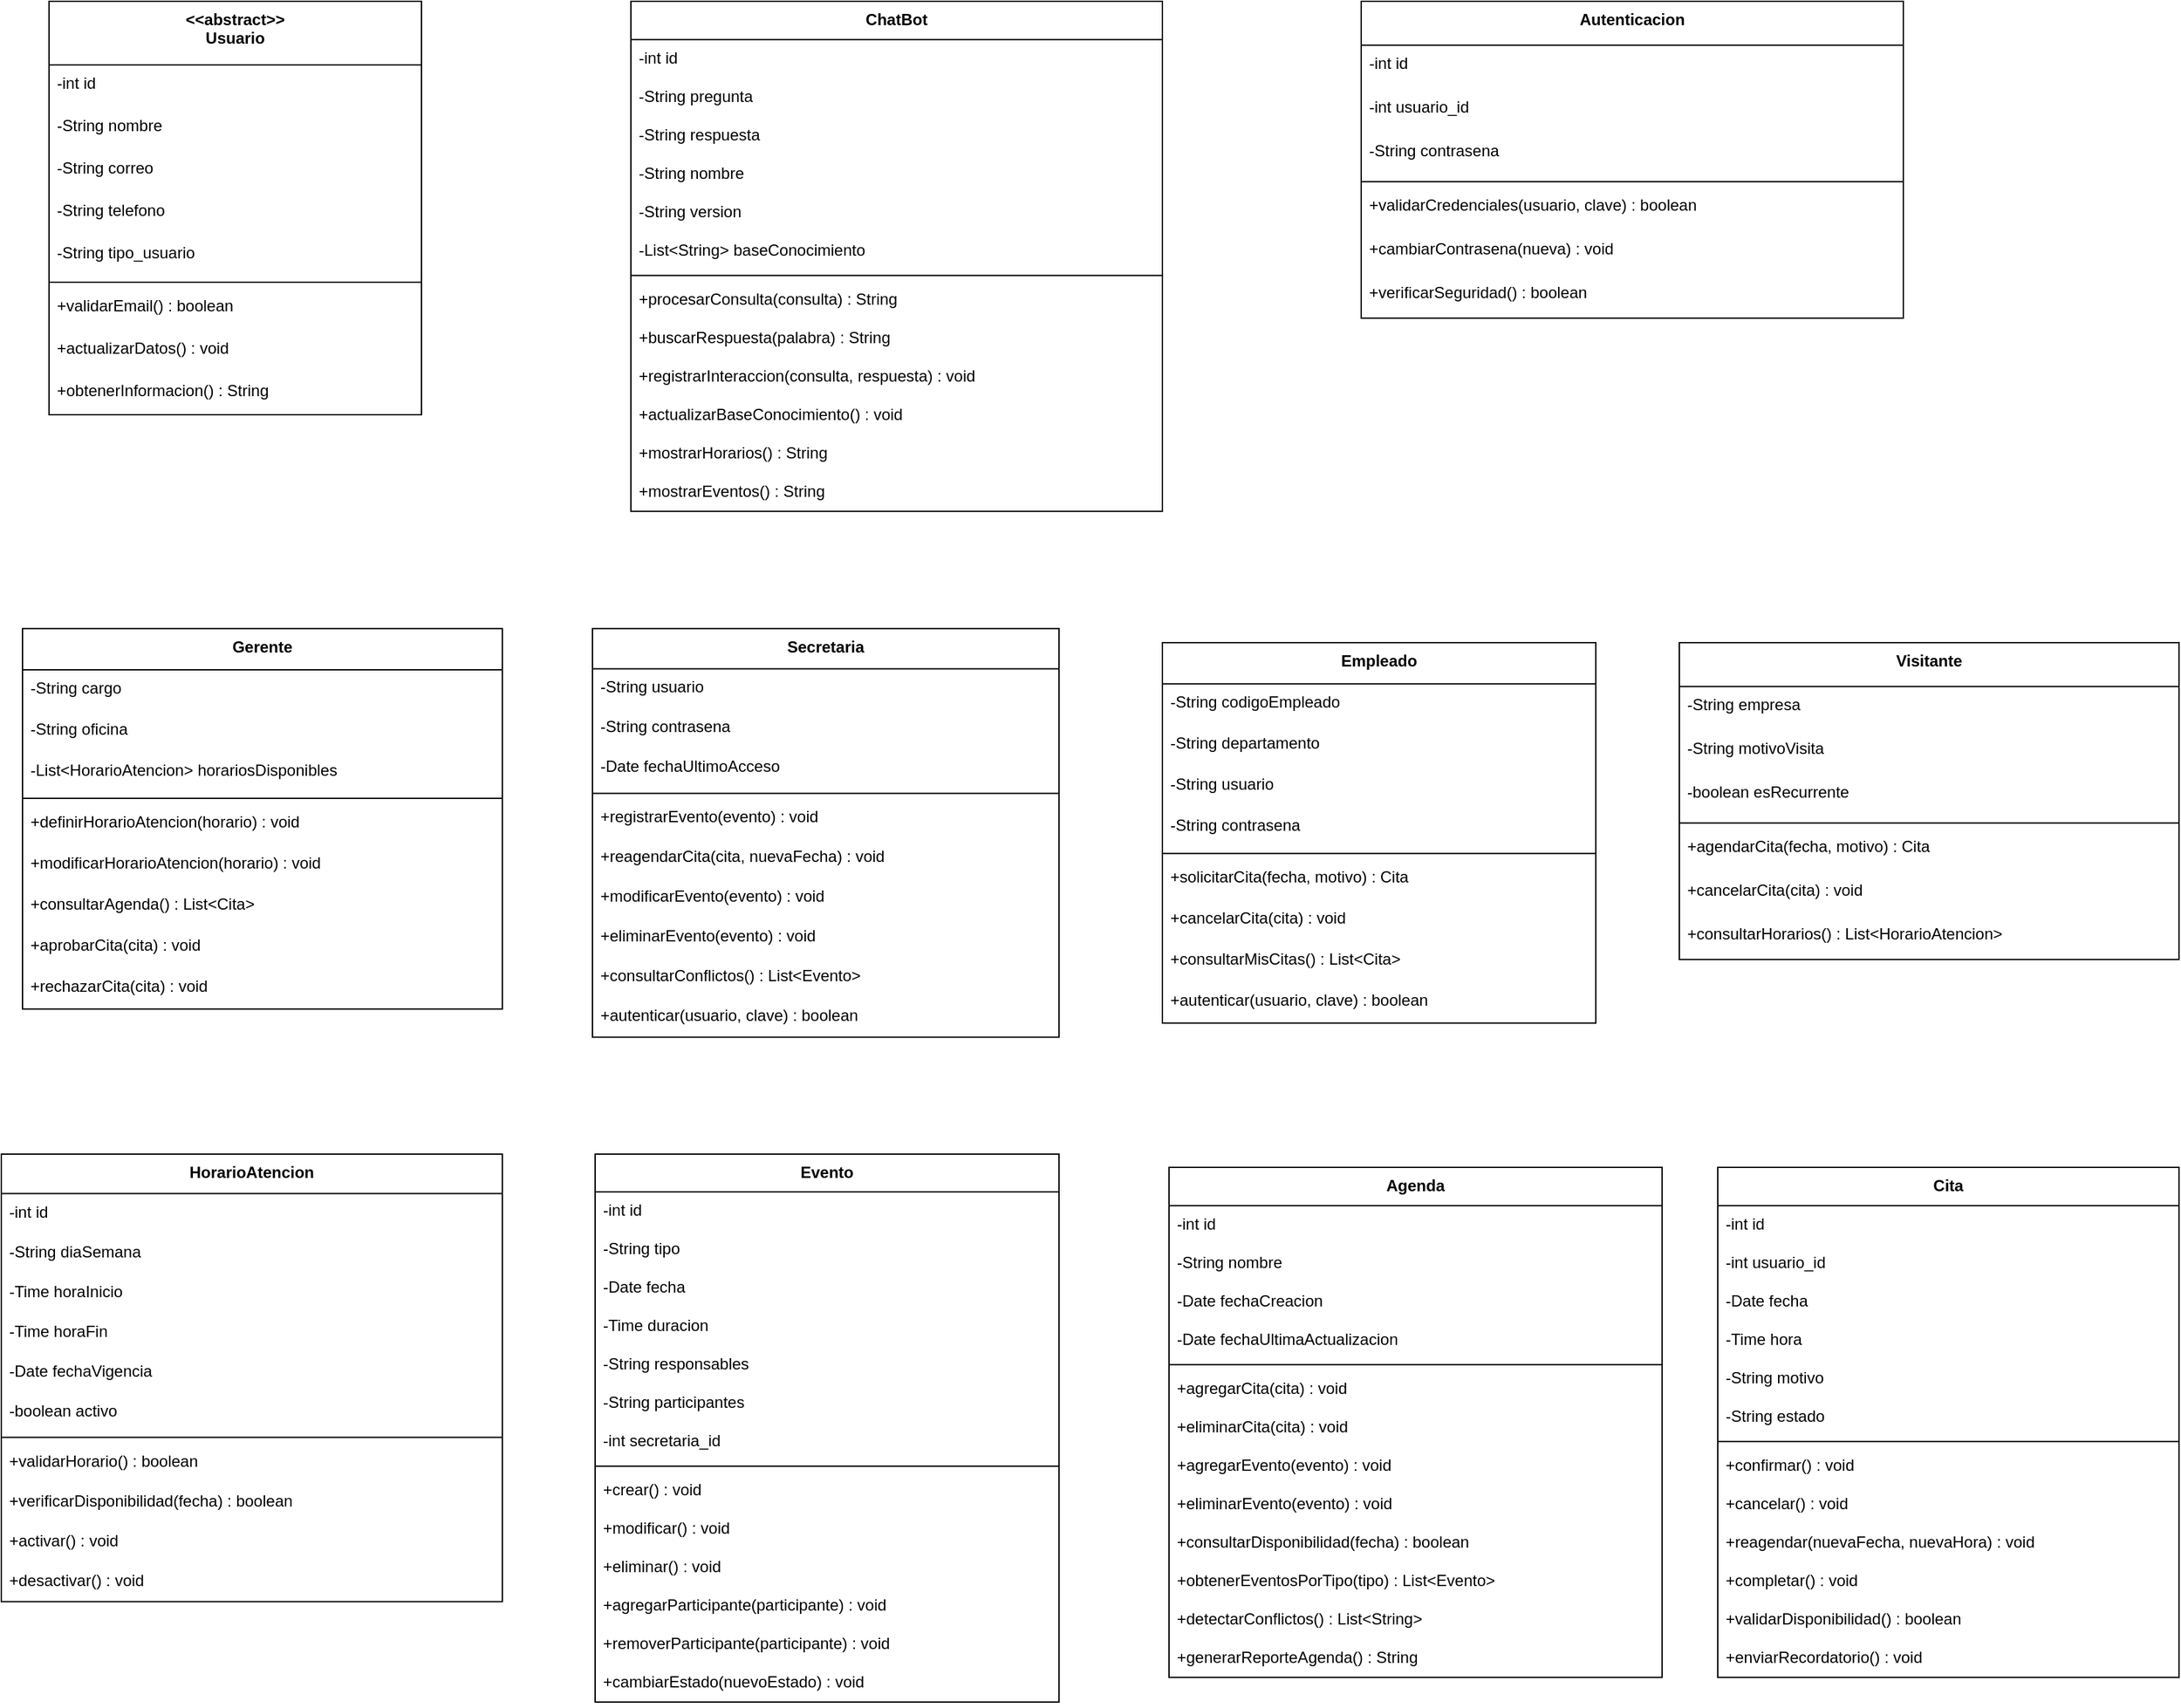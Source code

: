 <mxfile version="27.1.6">
  <diagram name="Page-1" id="Z8x4UNz57Ex34LJDmVKg">
    <mxGraphModel dx="2542" dy="1467" grid="1" gridSize="10" guides="1" tooltips="1" connect="1" arrows="1" fold="1" page="1" pageScale="1" pageWidth="850" pageHeight="1100" math="0" shadow="0">
      <root>
        <mxCell id="0" />
        <mxCell id="1" parent="0" />
        <mxCell id="QbKwpGhtAWg21QJ3tqEk-1" value="&lt;&lt;abstract&gt;&gt;&#xa;Usuario" style="swimlane;fontStyle=1;align=center;verticalAlign=top;childLayout=stackLayout;horizontal=1;startSize=47.977;horizontalStack=0;resizeParent=1;resizeParentMax=0;resizeLast=0;collapsible=0;marginBottom=0;" vertex="1" parent="1">
          <mxGeometry x="430" y="620" width="281" height="311.977" as="geometry" />
        </mxCell>
        <mxCell id="QbKwpGhtAWg21QJ3tqEk-2" value="-int id" style="text;strokeColor=none;fillColor=none;align=left;verticalAlign=top;spacingLeft=4;spacingRight=4;overflow=hidden;rotatable=0;points=[[0,0.5],[1,0.5]];portConstraint=eastwest;" vertex="1" parent="QbKwpGhtAWg21QJ3tqEk-1">
          <mxGeometry y="47.977" width="281" height="32" as="geometry" />
        </mxCell>
        <mxCell id="QbKwpGhtAWg21QJ3tqEk-3" value="-String nombre" style="text;strokeColor=none;fillColor=none;align=left;verticalAlign=top;spacingLeft=4;spacingRight=4;overflow=hidden;rotatable=0;points=[[0,0.5],[1,0.5]];portConstraint=eastwest;" vertex="1" parent="QbKwpGhtAWg21QJ3tqEk-1">
          <mxGeometry y="79.977" width="281" height="32" as="geometry" />
        </mxCell>
        <mxCell id="QbKwpGhtAWg21QJ3tqEk-4" value="-String correo" style="text;strokeColor=none;fillColor=none;align=left;verticalAlign=top;spacingLeft=4;spacingRight=4;overflow=hidden;rotatable=0;points=[[0,0.5],[1,0.5]];portConstraint=eastwest;" vertex="1" parent="QbKwpGhtAWg21QJ3tqEk-1">
          <mxGeometry y="111.977" width="281" height="32" as="geometry" />
        </mxCell>
        <mxCell id="QbKwpGhtAWg21QJ3tqEk-5" value="-String telefono" style="text;strokeColor=none;fillColor=none;align=left;verticalAlign=top;spacingLeft=4;spacingRight=4;overflow=hidden;rotatable=0;points=[[0,0.5],[1,0.5]];portConstraint=eastwest;" vertex="1" parent="QbKwpGhtAWg21QJ3tqEk-1">
          <mxGeometry y="143.977" width="281" height="32" as="geometry" />
        </mxCell>
        <mxCell id="QbKwpGhtAWg21QJ3tqEk-6" value="-String tipo_usuario" style="text;strokeColor=none;fillColor=none;align=left;verticalAlign=top;spacingLeft=4;spacingRight=4;overflow=hidden;rotatable=0;points=[[0,0.5],[1,0.5]];portConstraint=eastwest;" vertex="1" parent="QbKwpGhtAWg21QJ3tqEk-1">
          <mxGeometry y="175.977" width="281" height="32" as="geometry" />
        </mxCell>
        <mxCell id="QbKwpGhtAWg21QJ3tqEk-7" style="line;strokeWidth=1;fillColor=none;align=left;verticalAlign=middle;spacingTop=-1;spacingLeft=3;spacingRight=3;rotatable=0;labelPosition=right;points=[];portConstraint=eastwest;strokeColor=inherit;" vertex="1" parent="QbKwpGhtAWg21QJ3tqEk-1">
          <mxGeometry y="207.977" width="281" height="8" as="geometry" />
        </mxCell>
        <mxCell id="QbKwpGhtAWg21QJ3tqEk-8" value="+validarEmail() : boolean" style="text;strokeColor=none;fillColor=none;align=left;verticalAlign=top;spacingLeft=4;spacingRight=4;overflow=hidden;rotatable=0;points=[[0,0.5],[1,0.5]];portConstraint=eastwest;" vertex="1" parent="QbKwpGhtAWg21QJ3tqEk-1">
          <mxGeometry y="215.977" width="281" height="32" as="geometry" />
        </mxCell>
        <mxCell id="QbKwpGhtAWg21QJ3tqEk-9" value="+actualizarDatos() : void" style="text;strokeColor=none;fillColor=none;align=left;verticalAlign=top;spacingLeft=4;spacingRight=4;overflow=hidden;rotatable=0;points=[[0,0.5],[1,0.5]];portConstraint=eastwest;" vertex="1" parent="QbKwpGhtAWg21QJ3tqEk-1">
          <mxGeometry y="247.977" width="281" height="32" as="geometry" />
        </mxCell>
        <mxCell id="QbKwpGhtAWg21QJ3tqEk-10" value="+obtenerInformacion() : String" style="text;strokeColor=none;fillColor=none;align=left;verticalAlign=top;spacingLeft=4;spacingRight=4;overflow=hidden;rotatable=0;points=[[0,0.5],[1,0.5]];portConstraint=eastwest;" vertex="1" parent="QbKwpGhtAWg21QJ3tqEk-1">
          <mxGeometry y="279.977" width="281" height="32" as="geometry" />
        </mxCell>
        <mxCell id="QbKwpGhtAWg21QJ3tqEk-11" value="Gerente" style="swimlane;fontStyle=1;align=center;verticalAlign=top;childLayout=stackLayout;horizontal=1;startSize=31.097;horizontalStack=0;resizeParent=1;resizeParentMax=0;resizeLast=0;collapsible=0;marginBottom=0;" vertex="1" parent="1">
          <mxGeometry x="410" y="1093.36" width="362" height="287.097" as="geometry" />
        </mxCell>
        <mxCell id="QbKwpGhtAWg21QJ3tqEk-12" value="-String cargo" style="text;strokeColor=none;fillColor=none;align=left;verticalAlign=top;spacingLeft=4;spacingRight=4;overflow=hidden;rotatable=0;points=[[0,0.5],[1,0.5]];portConstraint=eastwest;" vertex="1" parent="QbKwpGhtAWg21QJ3tqEk-11">
          <mxGeometry y="31.097" width="362" height="31" as="geometry" />
        </mxCell>
        <mxCell id="QbKwpGhtAWg21QJ3tqEk-13" value="-String oficina" style="text;strokeColor=none;fillColor=none;align=left;verticalAlign=top;spacingLeft=4;spacingRight=4;overflow=hidden;rotatable=0;points=[[0,0.5],[1,0.5]];portConstraint=eastwest;" vertex="1" parent="QbKwpGhtAWg21QJ3tqEk-11">
          <mxGeometry y="62.097" width="362" height="31" as="geometry" />
        </mxCell>
        <mxCell id="QbKwpGhtAWg21QJ3tqEk-14" value="-List&lt;HorarioAtencion&gt; horariosDisponibles" style="text;strokeColor=none;fillColor=none;align=left;verticalAlign=top;spacingLeft=4;spacingRight=4;overflow=hidden;rotatable=0;points=[[0,0.5],[1,0.5]];portConstraint=eastwest;" vertex="1" parent="QbKwpGhtAWg21QJ3tqEk-11">
          <mxGeometry y="93.097" width="362" height="31" as="geometry" />
        </mxCell>
        <mxCell id="QbKwpGhtAWg21QJ3tqEk-15" style="line;strokeWidth=1;fillColor=none;align=left;verticalAlign=middle;spacingTop=-1;spacingLeft=3;spacingRight=3;rotatable=0;labelPosition=right;points=[];portConstraint=eastwest;strokeColor=inherit;" vertex="1" parent="QbKwpGhtAWg21QJ3tqEk-11">
          <mxGeometry y="124.097" width="362" height="8" as="geometry" />
        </mxCell>
        <mxCell id="QbKwpGhtAWg21QJ3tqEk-16" value="+definirHorarioAtencion(horario) : void" style="text;strokeColor=none;fillColor=none;align=left;verticalAlign=top;spacingLeft=4;spacingRight=4;overflow=hidden;rotatable=0;points=[[0,0.5],[1,0.5]];portConstraint=eastwest;" vertex="1" parent="QbKwpGhtAWg21QJ3tqEk-11">
          <mxGeometry y="132.097" width="362" height="31" as="geometry" />
        </mxCell>
        <mxCell id="QbKwpGhtAWg21QJ3tqEk-17" value="+modificarHorarioAtencion(horario) : void" style="text;strokeColor=none;fillColor=none;align=left;verticalAlign=top;spacingLeft=4;spacingRight=4;overflow=hidden;rotatable=0;points=[[0,0.5],[1,0.5]];portConstraint=eastwest;" vertex="1" parent="QbKwpGhtAWg21QJ3tqEk-11">
          <mxGeometry y="163.097" width="362" height="31" as="geometry" />
        </mxCell>
        <mxCell id="QbKwpGhtAWg21QJ3tqEk-18" value="+consultarAgenda() : List&lt;Cita&gt;" style="text;strokeColor=none;fillColor=none;align=left;verticalAlign=top;spacingLeft=4;spacingRight=4;overflow=hidden;rotatable=0;points=[[0,0.5],[1,0.5]];portConstraint=eastwest;" vertex="1" parent="QbKwpGhtAWg21QJ3tqEk-11">
          <mxGeometry y="194.097" width="362" height="31" as="geometry" />
        </mxCell>
        <mxCell id="QbKwpGhtAWg21QJ3tqEk-19" value="+aprobarCita(cita) : void" style="text;strokeColor=none;fillColor=none;align=left;verticalAlign=top;spacingLeft=4;spacingRight=4;overflow=hidden;rotatable=0;points=[[0,0.5],[1,0.5]];portConstraint=eastwest;" vertex="1" parent="QbKwpGhtAWg21QJ3tqEk-11">
          <mxGeometry y="225.097" width="362" height="31" as="geometry" />
        </mxCell>
        <mxCell id="QbKwpGhtAWg21QJ3tqEk-20" value="+rechazarCita(cita) : void" style="text;strokeColor=none;fillColor=none;align=left;verticalAlign=top;spacingLeft=4;spacingRight=4;overflow=hidden;rotatable=0;points=[[0,0.5],[1,0.5]];portConstraint=eastwest;" vertex="1" parent="QbKwpGhtAWg21QJ3tqEk-11">
          <mxGeometry y="256.097" width="362" height="31" as="geometry" />
        </mxCell>
        <mxCell id="QbKwpGhtAWg21QJ3tqEk-21" value="Secretaria" style="swimlane;fontStyle=1;align=center;verticalAlign=top;childLayout=stackLayout;horizontal=1;startSize=30.386;horizontalStack=0;resizeParent=1;resizeParentMax=0;resizeLast=0;collapsible=0;marginBottom=0;" vertex="1" parent="1">
          <mxGeometry x="840" y="1093.36" width="352" height="308.386" as="geometry" />
        </mxCell>
        <mxCell id="QbKwpGhtAWg21QJ3tqEk-22" value="-String usuario" style="text;strokeColor=none;fillColor=none;align=left;verticalAlign=top;spacingLeft=4;spacingRight=4;overflow=hidden;rotatable=0;points=[[0,0.5],[1,0.5]];portConstraint=eastwest;" vertex="1" parent="QbKwpGhtAWg21QJ3tqEk-21">
          <mxGeometry y="30.386" width="352" height="30" as="geometry" />
        </mxCell>
        <mxCell id="QbKwpGhtAWg21QJ3tqEk-23" value="-String contrasena" style="text;strokeColor=none;fillColor=none;align=left;verticalAlign=top;spacingLeft=4;spacingRight=4;overflow=hidden;rotatable=0;points=[[0,0.5],[1,0.5]];portConstraint=eastwest;" vertex="1" parent="QbKwpGhtAWg21QJ3tqEk-21">
          <mxGeometry y="60.386" width="352" height="30" as="geometry" />
        </mxCell>
        <mxCell id="QbKwpGhtAWg21QJ3tqEk-24" value="-Date fechaUltimoAcceso" style="text;strokeColor=none;fillColor=none;align=left;verticalAlign=top;spacingLeft=4;spacingRight=4;overflow=hidden;rotatable=0;points=[[0,0.5],[1,0.5]];portConstraint=eastwest;" vertex="1" parent="QbKwpGhtAWg21QJ3tqEk-21">
          <mxGeometry y="90.386" width="352" height="30" as="geometry" />
        </mxCell>
        <mxCell id="QbKwpGhtAWg21QJ3tqEk-25" style="line;strokeWidth=1;fillColor=none;align=left;verticalAlign=middle;spacingTop=-1;spacingLeft=3;spacingRight=3;rotatable=0;labelPosition=right;points=[];portConstraint=eastwest;strokeColor=inherit;" vertex="1" parent="QbKwpGhtAWg21QJ3tqEk-21">
          <mxGeometry y="120.386" width="352" height="8" as="geometry" />
        </mxCell>
        <mxCell id="QbKwpGhtAWg21QJ3tqEk-26" value="+registrarEvento(evento) : void" style="text;strokeColor=none;fillColor=none;align=left;verticalAlign=top;spacingLeft=4;spacingRight=4;overflow=hidden;rotatable=0;points=[[0,0.5],[1,0.5]];portConstraint=eastwest;" vertex="1" parent="QbKwpGhtAWg21QJ3tqEk-21">
          <mxGeometry y="128.386" width="352" height="30" as="geometry" />
        </mxCell>
        <mxCell id="QbKwpGhtAWg21QJ3tqEk-27" value="+reagendarCita(cita, nuevaFecha) : void" style="text;strokeColor=none;fillColor=none;align=left;verticalAlign=top;spacingLeft=4;spacingRight=4;overflow=hidden;rotatable=0;points=[[0,0.5],[1,0.5]];portConstraint=eastwest;" vertex="1" parent="QbKwpGhtAWg21QJ3tqEk-21">
          <mxGeometry y="158.386" width="352" height="30" as="geometry" />
        </mxCell>
        <mxCell id="QbKwpGhtAWg21QJ3tqEk-28" value="+modificarEvento(evento) : void" style="text;strokeColor=none;fillColor=none;align=left;verticalAlign=top;spacingLeft=4;spacingRight=4;overflow=hidden;rotatable=0;points=[[0,0.5],[1,0.5]];portConstraint=eastwest;" vertex="1" parent="QbKwpGhtAWg21QJ3tqEk-21">
          <mxGeometry y="188.386" width="352" height="30" as="geometry" />
        </mxCell>
        <mxCell id="QbKwpGhtAWg21QJ3tqEk-29" value="+eliminarEvento(evento) : void" style="text;strokeColor=none;fillColor=none;align=left;verticalAlign=top;spacingLeft=4;spacingRight=4;overflow=hidden;rotatable=0;points=[[0,0.5],[1,0.5]];portConstraint=eastwest;" vertex="1" parent="QbKwpGhtAWg21QJ3tqEk-21">
          <mxGeometry y="218.386" width="352" height="30" as="geometry" />
        </mxCell>
        <mxCell id="QbKwpGhtAWg21QJ3tqEk-30" value="+consultarConflictos() : List&lt;Evento&gt;" style="text;strokeColor=none;fillColor=none;align=left;verticalAlign=top;spacingLeft=4;spacingRight=4;overflow=hidden;rotatable=0;points=[[0,0.5],[1,0.5]];portConstraint=eastwest;" vertex="1" parent="QbKwpGhtAWg21QJ3tqEk-21">
          <mxGeometry y="248.386" width="352" height="30" as="geometry" />
        </mxCell>
        <mxCell id="QbKwpGhtAWg21QJ3tqEk-31" value="+autenticar(usuario, clave) : boolean" style="text;strokeColor=none;fillColor=none;align=left;verticalAlign=top;spacingLeft=4;spacingRight=4;overflow=hidden;rotatable=0;points=[[0,0.5],[1,0.5]];portConstraint=eastwest;" vertex="1" parent="QbKwpGhtAWg21QJ3tqEk-21">
          <mxGeometry y="278.386" width="352" height="30" as="geometry" />
        </mxCell>
        <mxCell id="QbKwpGhtAWg21QJ3tqEk-32" value="Empleado" style="swimlane;fontStyle=1;align=center;verticalAlign=top;childLayout=stackLayout;horizontal=1;startSize=31.097;horizontalStack=0;resizeParent=1;resizeParentMax=0;resizeLast=0;collapsible=0;marginBottom=0;" vertex="1" parent="1">
          <mxGeometry x="1270" y="1104" width="327" height="287.097" as="geometry" />
        </mxCell>
        <mxCell id="QbKwpGhtAWg21QJ3tqEk-33" value="-String codigoEmpleado" style="text;strokeColor=none;fillColor=none;align=left;verticalAlign=top;spacingLeft=4;spacingRight=4;overflow=hidden;rotatable=0;points=[[0,0.5],[1,0.5]];portConstraint=eastwest;" vertex="1" parent="QbKwpGhtAWg21QJ3tqEk-32">
          <mxGeometry y="31.097" width="327" height="31" as="geometry" />
        </mxCell>
        <mxCell id="QbKwpGhtAWg21QJ3tqEk-34" value="-String departamento" style="text;strokeColor=none;fillColor=none;align=left;verticalAlign=top;spacingLeft=4;spacingRight=4;overflow=hidden;rotatable=0;points=[[0,0.5],[1,0.5]];portConstraint=eastwest;" vertex="1" parent="QbKwpGhtAWg21QJ3tqEk-32">
          <mxGeometry y="62.097" width="327" height="31" as="geometry" />
        </mxCell>
        <mxCell id="QbKwpGhtAWg21QJ3tqEk-35" value="-String usuario" style="text;strokeColor=none;fillColor=none;align=left;verticalAlign=top;spacingLeft=4;spacingRight=4;overflow=hidden;rotatable=0;points=[[0,0.5],[1,0.5]];portConstraint=eastwest;" vertex="1" parent="QbKwpGhtAWg21QJ3tqEk-32">
          <mxGeometry y="93.097" width="327" height="31" as="geometry" />
        </mxCell>
        <mxCell id="QbKwpGhtAWg21QJ3tqEk-36" value="-String contrasena" style="text;strokeColor=none;fillColor=none;align=left;verticalAlign=top;spacingLeft=4;spacingRight=4;overflow=hidden;rotatable=0;points=[[0,0.5],[1,0.5]];portConstraint=eastwest;" vertex="1" parent="QbKwpGhtAWg21QJ3tqEk-32">
          <mxGeometry y="124.097" width="327" height="31" as="geometry" />
        </mxCell>
        <mxCell id="QbKwpGhtAWg21QJ3tqEk-37" style="line;strokeWidth=1;fillColor=none;align=left;verticalAlign=middle;spacingTop=-1;spacingLeft=3;spacingRight=3;rotatable=0;labelPosition=right;points=[];portConstraint=eastwest;strokeColor=inherit;" vertex="1" parent="QbKwpGhtAWg21QJ3tqEk-32">
          <mxGeometry y="155.097" width="327" height="8" as="geometry" />
        </mxCell>
        <mxCell id="QbKwpGhtAWg21QJ3tqEk-38" value="+solicitarCita(fecha, motivo) : Cita" style="text;strokeColor=none;fillColor=none;align=left;verticalAlign=top;spacingLeft=4;spacingRight=4;overflow=hidden;rotatable=0;points=[[0,0.5],[1,0.5]];portConstraint=eastwest;" vertex="1" parent="QbKwpGhtAWg21QJ3tqEk-32">
          <mxGeometry y="163.097" width="327" height="31" as="geometry" />
        </mxCell>
        <mxCell id="QbKwpGhtAWg21QJ3tqEk-39" value="+cancelarCita(cita) : void" style="text;strokeColor=none;fillColor=none;align=left;verticalAlign=top;spacingLeft=4;spacingRight=4;overflow=hidden;rotatable=0;points=[[0,0.5],[1,0.5]];portConstraint=eastwest;" vertex="1" parent="QbKwpGhtAWg21QJ3tqEk-32">
          <mxGeometry y="194.097" width="327" height="31" as="geometry" />
        </mxCell>
        <mxCell id="QbKwpGhtAWg21QJ3tqEk-40" value="+consultarMisCitas() : List&lt;Cita&gt;" style="text;strokeColor=none;fillColor=none;align=left;verticalAlign=top;spacingLeft=4;spacingRight=4;overflow=hidden;rotatable=0;points=[[0,0.5],[1,0.5]];portConstraint=eastwest;" vertex="1" parent="QbKwpGhtAWg21QJ3tqEk-32">
          <mxGeometry y="225.097" width="327" height="31" as="geometry" />
        </mxCell>
        <mxCell id="QbKwpGhtAWg21QJ3tqEk-41" value="+autenticar(usuario, clave) : boolean" style="text;strokeColor=none;fillColor=none;align=left;verticalAlign=top;spacingLeft=4;spacingRight=4;overflow=hidden;rotatable=0;points=[[0,0.5],[1,0.5]];portConstraint=eastwest;" vertex="1" parent="QbKwpGhtAWg21QJ3tqEk-32">
          <mxGeometry y="256.097" width="327" height="31" as="geometry" />
        </mxCell>
        <mxCell id="QbKwpGhtAWg21QJ3tqEk-42" value="Visitante" style="swimlane;fontStyle=1;align=center;verticalAlign=top;childLayout=stackLayout;horizontal=1;startSize=33.129;horizontalStack=0;resizeParent=1;resizeParentMax=0;resizeLast=0;collapsible=0;marginBottom=0;" vertex="1" parent="1">
          <mxGeometry x="1660" y="1104" width="377" height="239.129" as="geometry" />
        </mxCell>
        <mxCell id="QbKwpGhtAWg21QJ3tqEk-43" value="-String empresa" style="text;strokeColor=none;fillColor=none;align=left;verticalAlign=top;spacingLeft=4;spacingRight=4;overflow=hidden;rotatable=0;points=[[0,0.5],[1,0.5]];portConstraint=eastwest;" vertex="1" parent="QbKwpGhtAWg21QJ3tqEk-42">
          <mxGeometry y="33.129" width="377" height="33" as="geometry" />
        </mxCell>
        <mxCell id="QbKwpGhtAWg21QJ3tqEk-44" value="-String motivoVisita" style="text;strokeColor=none;fillColor=none;align=left;verticalAlign=top;spacingLeft=4;spacingRight=4;overflow=hidden;rotatable=0;points=[[0,0.5],[1,0.5]];portConstraint=eastwest;" vertex="1" parent="QbKwpGhtAWg21QJ3tqEk-42">
          <mxGeometry y="66.129" width="377" height="33" as="geometry" />
        </mxCell>
        <mxCell id="QbKwpGhtAWg21QJ3tqEk-45" value="-boolean esRecurrente" style="text;strokeColor=none;fillColor=none;align=left;verticalAlign=top;spacingLeft=4;spacingRight=4;overflow=hidden;rotatable=0;points=[[0,0.5],[1,0.5]];portConstraint=eastwest;" vertex="1" parent="QbKwpGhtAWg21QJ3tqEk-42">
          <mxGeometry y="99.129" width="377" height="33" as="geometry" />
        </mxCell>
        <mxCell id="QbKwpGhtAWg21QJ3tqEk-46" style="line;strokeWidth=1;fillColor=none;align=left;verticalAlign=middle;spacingTop=-1;spacingLeft=3;spacingRight=3;rotatable=0;labelPosition=right;points=[];portConstraint=eastwest;strokeColor=inherit;" vertex="1" parent="QbKwpGhtAWg21QJ3tqEk-42">
          <mxGeometry y="132.129" width="377" height="8" as="geometry" />
        </mxCell>
        <mxCell id="QbKwpGhtAWg21QJ3tqEk-47" value="+agendarCita(fecha, motivo) : Cita" style="text;strokeColor=none;fillColor=none;align=left;verticalAlign=top;spacingLeft=4;spacingRight=4;overflow=hidden;rotatable=0;points=[[0,0.5],[1,0.5]];portConstraint=eastwest;" vertex="1" parent="QbKwpGhtAWg21QJ3tqEk-42">
          <mxGeometry y="140.129" width="377" height="33" as="geometry" />
        </mxCell>
        <mxCell id="QbKwpGhtAWg21QJ3tqEk-48" value="+cancelarCita(cita) : void" style="text;strokeColor=none;fillColor=none;align=left;verticalAlign=top;spacingLeft=4;spacingRight=4;overflow=hidden;rotatable=0;points=[[0,0.5],[1,0.5]];portConstraint=eastwest;" vertex="1" parent="QbKwpGhtAWg21QJ3tqEk-42">
          <mxGeometry y="173.129" width="377" height="33" as="geometry" />
        </mxCell>
        <mxCell id="QbKwpGhtAWg21QJ3tqEk-49" value="+consultarHorarios() : List&lt;HorarioAtencion&gt;" style="text;strokeColor=none;fillColor=none;align=left;verticalAlign=top;spacingLeft=4;spacingRight=4;overflow=hidden;rotatable=0;points=[[0,0.5],[1,0.5]];portConstraint=eastwest;" vertex="1" parent="QbKwpGhtAWg21QJ3tqEk-42">
          <mxGeometry y="206.129" width="377" height="33" as="geometry" />
        </mxCell>
        <mxCell id="QbKwpGhtAWg21QJ3tqEk-50" value="Autenticacion" style="swimlane;fontStyle=1;align=center;verticalAlign=top;childLayout=stackLayout;horizontal=1;startSize=33.129;horizontalStack=0;resizeParent=1;resizeParentMax=0;resizeLast=0;collapsible=0;marginBottom=0;" vertex="1" parent="1">
          <mxGeometry x="1420" y="620" width="409" height="239.129" as="geometry" />
        </mxCell>
        <mxCell id="QbKwpGhtAWg21QJ3tqEk-51" value="-int id" style="text;strokeColor=none;fillColor=none;align=left;verticalAlign=top;spacingLeft=4;spacingRight=4;overflow=hidden;rotatable=0;points=[[0,0.5],[1,0.5]];portConstraint=eastwest;" vertex="1" parent="QbKwpGhtAWg21QJ3tqEk-50">
          <mxGeometry y="33.129" width="409" height="33" as="geometry" />
        </mxCell>
        <mxCell id="QbKwpGhtAWg21QJ3tqEk-52" value="-int usuario_id" style="text;strokeColor=none;fillColor=none;align=left;verticalAlign=top;spacingLeft=4;spacingRight=4;overflow=hidden;rotatable=0;points=[[0,0.5],[1,0.5]];portConstraint=eastwest;" vertex="1" parent="QbKwpGhtAWg21QJ3tqEk-50">
          <mxGeometry y="66.129" width="409" height="33" as="geometry" />
        </mxCell>
        <mxCell id="QbKwpGhtAWg21QJ3tqEk-53" value="-String contrasena" style="text;strokeColor=none;fillColor=none;align=left;verticalAlign=top;spacingLeft=4;spacingRight=4;overflow=hidden;rotatable=0;points=[[0,0.5],[1,0.5]];portConstraint=eastwest;" vertex="1" parent="QbKwpGhtAWg21QJ3tqEk-50">
          <mxGeometry y="99.129" width="409" height="33" as="geometry" />
        </mxCell>
        <mxCell id="QbKwpGhtAWg21QJ3tqEk-54" style="line;strokeWidth=1;fillColor=none;align=left;verticalAlign=middle;spacingTop=-1;spacingLeft=3;spacingRight=3;rotatable=0;labelPosition=right;points=[];portConstraint=eastwest;strokeColor=inherit;" vertex="1" parent="QbKwpGhtAWg21QJ3tqEk-50">
          <mxGeometry y="132.129" width="409" height="8" as="geometry" />
        </mxCell>
        <mxCell id="QbKwpGhtAWg21QJ3tqEk-55" value="+validarCredenciales(usuario, clave) : boolean" style="text;strokeColor=none;fillColor=none;align=left;verticalAlign=top;spacingLeft=4;spacingRight=4;overflow=hidden;rotatable=0;points=[[0,0.5],[1,0.5]];portConstraint=eastwest;" vertex="1" parent="QbKwpGhtAWg21QJ3tqEk-50">
          <mxGeometry y="140.129" width="409" height="33" as="geometry" />
        </mxCell>
        <mxCell id="QbKwpGhtAWg21QJ3tqEk-56" value="+cambiarContrasena(nueva) : void" style="text;strokeColor=none;fillColor=none;align=left;verticalAlign=top;spacingLeft=4;spacingRight=4;overflow=hidden;rotatable=0;points=[[0,0.5],[1,0.5]];portConstraint=eastwest;" vertex="1" parent="QbKwpGhtAWg21QJ3tqEk-50">
          <mxGeometry y="173.129" width="409" height="33" as="geometry" />
        </mxCell>
        <mxCell id="QbKwpGhtAWg21QJ3tqEk-57" value="+verificarSeguridad() : boolean" style="text;strokeColor=none;fillColor=none;align=left;verticalAlign=top;spacingLeft=4;spacingRight=4;overflow=hidden;rotatable=0;points=[[0,0.5],[1,0.5]];portConstraint=eastwest;" vertex="1" parent="QbKwpGhtAWg21QJ3tqEk-50">
          <mxGeometry y="206.129" width="409" height="33" as="geometry" />
        </mxCell>
        <mxCell id="QbKwpGhtAWg21QJ3tqEk-58" value="Cita" style="swimlane;fontStyle=1;align=center;verticalAlign=top;childLayout=stackLayout;horizontal=1;startSize=28.909;horizontalStack=0;resizeParent=1;resizeParentMax=0;resizeLast=0;collapsible=0;marginBottom=0;" vertex="1" parent="1">
          <mxGeometry x="1689" y="1500" width="348" height="384.909" as="geometry" />
        </mxCell>
        <mxCell id="QbKwpGhtAWg21QJ3tqEk-59" value="-int id" style="text;strokeColor=none;fillColor=none;align=left;verticalAlign=top;spacingLeft=4;spacingRight=4;overflow=hidden;rotatable=0;points=[[0,0.5],[1,0.5]];portConstraint=eastwest;" vertex="1" parent="QbKwpGhtAWg21QJ3tqEk-58">
          <mxGeometry y="28.909" width="348" height="29" as="geometry" />
        </mxCell>
        <mxCell id="QbKwpGhtAWg21QJ3tqEk-60" value="-int usuario_id" style="text;strokeColor=none;fillColor=none;align=left;verticalAlign=top;spacingLeft=4;spacingRight=4;overflow=hidden;rotatable=0;points=[[0,0.5],[1,0.5]];portConstraint=eastwest;" vertex="1" parent="QbKwpGhtAWg21QJ3tqEk-58">
          <mxGeometry y="57.909" width="348" height="29" as="geometry" />
        </mxCell>
        <mxCell id="QbKwpGhtAWg21QJ3tqEk-61" value="-Date fecha" style="text;strokeColor=none;fillColor=none;align=left;verticalAlign=top;spacingLeft=4;spacingRight=4;overflow=hidden;rotatable=0;points=[[0,0.5],[1,0.5]];portConstraint=eastwest;" vertex="1" parent="QbKwpGhtAWg21QJ3tqEk-58">
          <mxGeometry y="86.909" width="348" height="29" as="geometry" />
        </mxCell>
        <mxCell id="QbKwpGhtAWg21QJ3tqEk-62" value="-Time hora" style="text;strokeColor=none;fillColor=none;align=left;verticalAlign=top;spacingLeft=4;spacingRight=4;overflow=hidden;rotatable=0;points=[[0,0.5],[1,0.5]];portConstraint=eastwest;" vertex="1" parent="QbKwpGhtAWg21QJ3tqEk-58">
          <mxGeometry y="115.909" width="348" height="29" as="geometry" />
        </mxCell>
        <mxCell id="QbKwpGhtAWg21QJ3tqEk-63" value="-String motivo" style="text;strokeColor=none;fillColor=none;align=left;verticalAlign=top;spacingLeft=4;spacingRight=4;overflow=hidden;rotatable=0;points=[[0,0.5],[1,0.5]];portConstraint=eastwest;" vertex="1" parent="QbKwpGhtAWg21QJ3tqEk-58">
          <mxGeometry y="144.909" width="348" height="29" as="geometry" />
        </mxCell>
        <mxCell id="QbKwpGhtAWg21QJ3tqEk-64" value="-String estado" style="text;strokeColor=none;fillColor=none;align=left;verticalAlign=top;spacingLeft=4;spacingRight=4;overflow=hidden;rotatable=0;points=[[0,0.5],[1,0.5]];portConstraint=eastwest;" vertex="1" parent="QbKwpGhtAWg21QJ3tqEk-58">
          <mxGeometry y="173.909" width="348" height="29" as="geometry" />
        </mxCell>
        <mxCell id="QbKwpGhtAWg21QJ3tqEk-65" style="line;strokeWidth=1;fillColor=none;align=left;verticalAlign=middle;spacingTop=-1;spacingLeft=3;spacingRight=3;rotatable=0;labelPosition=right;points=[];portConstraint=eastwest;strokeColor=inherit;" vertex="1" parent="QbKwpGhtAWg21QJ3tqEk-58">
          <mxGeometry y="202.909" width="348" height="8" as="geometry" />
        </mxCell>
        <mxCell id="QbKwpGhtAWg21QJ3tqEk-66" value="+confirmar() : void" style="text;strokeColor=none;fillColor=none;align=left;verticalAlign=top;spacingLeft=4;spacingRight=4;overflow=hidden;rotatable=0;points=[[0,0.5],[1,0.5]];portConstraint=eastwest;" vertex="1" parent="QbKwpGhtAWg21QJ3tqEk-58">
          <mxGeometry y="210.909" width="348" height="29" as="geometry" />
        </mxCell>
        <mxCell id="QbKwpGhtAWg21QJ3tqEk-67" value="+cancelar() : void" style="text;strokeColor=none;fillColor=none;align=left;verticalAlign=top;spacingLeft=4;spacingRight=4;overflow=hidden;rotatable=0;points=[[0,0.5],[1,0.5]];portConstraint=eastwest;" vertex="1" parent="QbKwpGhtAWg21QJ3tqEk-58">
          <mxGeometry y="239.909" width="348" height="29" as="geometry" />
        </mxCell>
        <mxCell id="QbKwpGhtAWg21QJ3tqEk-68" value="+reagendar(nuevaFecha, nuevaHora) : void" style="text;strokeColor=none;fillColor=none;align=left;verticalAlign=top;spacingLeft=4;spacingRight=4;overflow=hidden;rotatable=0;points=[[0,0.5],[1,0.5]];portConstraint=eastwest;" vertex="1" parent="QbKwpGhtAWg21QJ3tqEk-58">
          <mxGeometry y="268.909" width="348" height="29" as="geometry" />
        </mxCell>
        <mxCell id="QbKwpGhtAWg21QJ3tqEk-69" value="+completar() : void" style="text;strokeColor=none;fillColor=none;align=left;verticalAlign=top;spacingLeft=4;spacingRight=4;overflow=hidden;rotatable=0;points=[[0,0.5],[1,0.5]];portConstraint=eastwest;" vertex="1" parent="QbKwpGhtAWg21QJ3tqEk-58">
          <mxGeometry y="297.909" width="348" height="29" as="geometry" />
        </mxCell>
        <mxCell id="QbKwpGhtAWg21QJ3tqEk-70" value="+validarDisponibilidad() : boolean" style="text;strokeColor=none;fillColor=none;align=left;verticalAlign=top;spacingLeft=4;spacingRight=4;overflow=hidden;rotatable=0;points=[[0,0.5],[1,0.5]];portConstraint=eastwest;" vertex="1" parent="QbKwpGhtAWg21QJ3tqEk-58">
          <mxGeometry y="326.909" width="348" height="29" as="geometry" />
        </mxCell>
        <mxCell id="QbKwpGhtAWg21QJ3tqEk-71" value="+enviarRecordatorio() : void" style="text;strokeColor=none;fillColor=none;align=left;verticalAlign=top;spacingLeft=4;spacingRight=4;overflow=hidden;rotatable=0;points=[[0,0.5],[1,0.5]];portConstraint=eastwest;" vertex="1" parent="QbKwpGhtAWg21QJ3tqEk-58">
          <mxGeometry y="355.909" width="348" height="29" as="geometry" />
        </mxCell>
        <mxCell id="QbKwpGhtAWg21QJ3tqEk-72" value="Evento" style="swimlane;fontStyle=1;align=center;verticalAlign=top;childLayout=stackLayout;horizontal=1;startSize=28.557;horizontalStack=0;resizeParent=1;resizeParentMax=0;resizeLast=0;collapsible=0;marginBottom=0;" vertex="1" parent="1">
          <mxGeometry x="842" y="1490" width="350" height="413.557" as="geometry" />
        </mxCell>
        <mxCell id="QbKwpGhtAWg21QJ3tqEk-73" value="-int id" style="text;strokeColor=none;fillColor=none;align=left;verticalAlign=top;spacingLeft=4;spacingRight=4;overflow=hidden;rotatable=0;points=[[0,0.5],[1,0.5]];portConstraint=eastwest;" vertex="1" parent="QbKwpGhtAWg21QJ3tqEk-72">
          <mxGeometry y="28.557" width="350" height="29" as="geometry" />
        </mxCell>
        <mxCell id="QbKwpGhtAWg21QJ3tqEk-74" value="-String tipo" style="text;strokeColor=none;fillColor=none;align=left;verticalAlign=top;spacingLeft=4;spacingRight=4;overflow=hidden;rotatable=0;points=[[0,0.5],[1,0.5]];portConstraint=eastwest;" vertex="1" parent="QbKwpGhtAWg21QJ3tqEk-72">
          <mxGeometry y="57.557" width="350" height="29" as="geometry" />
        </mxCell>
        <mxCell id="QbKwpGhtAWg21QJ3tqEk-75" value="-Date fecha" style="text;strokeColor=none;fillColor=none;align=left;verticalAlign=top;spacingLeft=4;spacingRight=4;overflow=hidden;rotatable=0;points=[[0,0.5],[1,0.5]];portConstraint=eastwest;" vertex="1" parent="QbKwpGhtAWg21QJ3tqEk-72">
          <mxGeometry y="86.557" width="350" height="29" as="geometry" />
        </mxCell>
        <mxCell id="QbKwpGhtAWg21QJ3tqEk-76" value="-Time duracion" style="text;strokeColor=none;fillColor=none;align=left;verticalAlign=top;spacingLeft=4;spacingRight=4;overflow=hidden;rotatable=0;points=[[0,0.5],[1,0.5]];portConstraint=eastwest;" vertex="1" parent="QbKwpGhtAWg21QJ3tqEk-72">
          <mxGeometry y="115.557" width="350" height="29" as="geometry" />
        </mxCell>
        <mxCell id="QbKwpGhtAWg21QJ3tqEk-77" value="-String responsables" style="text;strokeColor=none;fillColor=none;align=left;verticalAlign=top;spacingLeft=4;spacingRight=4;overflow=hidden;rotatable=0;points=[[0,0.5],[1,0.5]];portConstraint=eastwest;" vertex="1" parent="QbKwpGhtAWg21QJ3tqEk-72">
          <mxGeometry y="144.557" width="350" height="29" as="geometry" />
        </mxCell>
        <mxCell id="QbKwpGhtAWg21QJ3tqEk-78" value="-String participantes" style="text;strokeColor=none;fillColor=none;align=left;verticalAlign=top;spacingLeft=4;spacingRight=4;overflow=hidden;rotatable=0;points=[[0,0.5],[1,0.5]];portConstraint=eastwest;" vertex="1" parent="QbKwpGhtAWg21QJ3tqEk-72">
          <mxGeometry y="173.557" width="350" height="29" as="geometry" />
        </mxCell>
        <mxCell id="QbKwpGhtAWg21QJ3tqEk-79" value="-int secretaria_id" style="text;strokeColor=none;fillColor=none;align=left;verticalAlign=top;spacingLeft=4;spacingRight=4;overflow=hidden;rotatable=0;points=[[0,0.5],[1,0.5]];portConstraint=eastwest;" vertex="1" parent="QbKwpGhtAWg21QJ3tqEk-72">
          <mxGeometry y="202.557" width="350" height="29" as="geometry" />
        </mxCell>
        <mxCell id="QbKwpGhtAWg21QJ3tqEk-80" style="line;strokeWidth=1;fillColor=none;align=left;verticalAlign=middle;spacingTop=-1;spacingLeft=3;spacingRight=3;rotatable=0;labelPosition=right;points=[];portConstraint=eastwest;strokeColor=inherit;" vertex="1" parent="QbKwpGhtAWg21QJ3tqEk-72">
          <mxGeometry y="231.557" width="350" height="8" as="geometry" />
        </mxCell>
        <mxCell id="QbKwpGhtAWg21QJ3tqEk-81" value="+crear() : void" style="text;strokeColor=none;fillColor=none;align=left;verticalAlign=top;spacingLeft=4;spacingRight=4;overflow=hidden;rotatable=0;points=[[0,0.5],[1,0.5]];portConstraint=eastwest;" vertex="1" parent="QbKwpGhtAWg21QJ3tqEk-72">
          <mxGeometry y="239.557" width="350" height="29" as="geometry" />
        </mxCell>
        <mxCell id="QbKwpGhtAWg21QJ3tqEk-82" value="+modificar() : void" style="text;strokeColor=none;fillColor=none;align=left;verticalAlign=top;spacingLeft=4;spacingRight=4;overflow=hidden;rotatable=0;points=[[0,0.5],[1,0.5]];portConstraint=eastwest;" vertex="1" parent="QbKwpGhtAWg21QJ3tqEk-72">
          <mxGeometry y="268.557" width="350" height="29" as="geometry" />
        </mxCell>
        <mxCell id="QbKwpGhtAWg21QJ3tqEk-83" value="+eliminar() : void" style="text;strokeColor=none;fillColor=none;align=left;verticalAlign=top;spacingLeft=4;spacingRight=4;overflow=hidden;rotatable=0;points=[[0,0.5],[1,0.5]];portConstraint=eastwest;" vertex="1" parent="QbKwpGhtAWg21QJ3tqEk-72">
          <mxGeometry y="297.557" width="350" height="29" as="geometry" />
        </mxCell>
        <mxCell id="QbKwpGhtAWg21QJ3tqEk-84" value="+agregarParticipante(participante) : void" style="text;strokeColor=none;fillColor=none;align=left;verticalAlign=top;spacingLeft=4;spacingRight=4;overflow=hidden;rotatable=0;points=[[0,0.5],[1,0.5]];portConstraint=eastwest;" vertex="1" parent="QbKwpGhtAWg21QJ3tqEk-72">
          <mxGeometry y="326.557" width="350" height="29" as="geometry" />
        </mxCell>
        <mxCell id="QbKwpGhtAWg21QJ3tqEk-85" value="+removerParticipante(participante) : void" style="text;strokeColor=none;fillColor=none;align=left;verticalAlign=top;spacingLeft=4;spacingRight=4;overflow=hidden;rotatable=0;points=[[0,0.5],[1,0.5]];portConstraint=eastwest;" vertex="1" parent="QbKwpGhtAWg21QJ3tqEk-72">
          <mxGeometry y="355.557" width="350" height="29" as="geometry" />
        </mxCell>
        <mxCell id="QbKwpGhtAWg21QJ3tqEk-86" value="+cambiarEstado(nuevoEstado) : void" style="text;strokeColor=none;fillColor=none;align=left;verticalAlign=top;spacingLeft=4;spacingRight=4;overflow=hidden;rotatable=0;points=[[0,0.5],[1,0.5]];portConstraint=eastwest;" vertex="1" parent="QbKwpGhtAWg21QJ3tqEk-72">
          <mxGeometry y="384.557" width="350" height="29" as="geometry" />
        </mxCell>
        <mxCell id="QbKwpGhtAWg21QJ3tqEk-87" value="Agenda" style="swimlane;fontStyle=1;align=center;verticalAlign=top;childLayout=stackLayout;horizontal=1;startSize=28.909;horizontalStack=0;resizeParent=1;resizeParentMax=0;resizeLast=0;collapsible=0;marginBottom=0;" vertex="1" parent="1">
          <mxGeometry x="1275" y="1500" width="372" height="384.909" as="geometry" />
        </mxCell>
        <mxCell id="QbKwpGhtAWg21QJ3tqEk-88" value="-int id" style="text;strokeColor=none;fillColor=none;align=left;verticalAlign=top;spacingLeft=4;spacingRight=4;overflow=hidden;rotatable=0;points=[[0,0.5],[1,0.5]];portConstraint=eastwest;" vertex="1" parent="QbKwpGhtAWg21QJ3tqEk-87">
          <mxGeometry y="28.909" width="372" height="29" as="geometry" />
        </mxCell>
        <mxCell id="QbKwpGhtAWg21QJ3tqEk-89" value="-String nombre" style="text;strokeColor=none;fillColor=none;align=left;verticalAlign=top;spacingLeft=4;spacingRight=4;overflow=hidden;rotatable=0;points=[[0,0.5],[1,0.5]];portConstraint=eastwest;" vertex="1" parent="QbKwpGhtAWg21QJ3tqEk-87">
          <mxGeometry y="57.909" width="372" height="29" as="geometry" />
        </mxCell>
        <mxCell id="QbKwpGhtAWg21QJ3tqEk-90" value="-Date fechaCreacion" style="text;strokeColor=none;fillColor=none;align=left;verticalAlign=top;spacingLeft=4;spacingRight=4;overflow=hidden;rotatable=0;points=[[0,0.5],[1,0.5]];portConstraint=eastwest;" vertex="1" parent="QbKwpGhtAWg21QJ3tqEk-87">
          <mxGeometry y="86.909" width="372" height="29" as="geometry" />
        </mxCell>
        <mxCell id="QbKwpGhtAWg21QJ3tqEk-91" value="-Date fechaUltimaActualizacion" style="text;strokeColor=none;fillColor=none;align=left;verticalAlign=top;spacingLeft=4;spacingRight=4;overflow=hidden;rotatable=0;points=[[0,0.5],[1,0.5]];portConstraint=eastwest;" vertex="1" parent="QbKwpGhtAWg21QJ3tqEk-87">
          <mxGeometry y="115.909" width="372" height="29" as="geometry" />
        </mxCell>
        <mxCell id="QbKwpGhtAWg21QJ3tqEk-92" style="line;strokeWidth=1;fillColor=none;align=left;verticalAlign=middle;spacingTop=-1;spacingLeft=3;spacingRight=3;rotatable=0;labelPosition=right;points=[];portConstraint=eastwest;strokeColor=inherit;" vertex="1" parent="QbKwpGhtAWg21QJ3tqEk-87">
          <mxGeometry y="144.909" width="372" height="8" as="geometry" />
        </mxCell>
        <mxCell id="QbKwpGhtAWg21QJ3tqEk-93" value="+agregarCita(cita) : void" style="text;strokeColor=none;fillColor=none;align=left;verticalAlign=top;spacingLeft=4;spacingRight=4;overflow=hidden;rotatable=0;points=[[0,0.5],[1,0.5]];portConstraint=eastwest;" vertex="1" parent="QbKwpGhtAWg21QJ3tqEk-87">
          <mxGeometry y="152.909" width="372" height="29" as="geometry" />
        </mxCell>
        <mxCell id="QbKwpGhtAWg21QJ3tqEk-94" value="+eliminarCita(cita) : void" style="text;strokeColor=none;fillColor=none;align=left;verticalAlign=top;spacingLeft=4;spacingRight=4;overflow=hidden;rotatable=0;points=[[0,0.5],[1,0.5]];portConstraint=eastwest;" vertex="1" parent="QbKwpGhtAWg21QJ3tqEk-87">
          <mxGeometry y="181.909" width="372" height="29" as="geometry" />
        </mxCell>
        <mxCell id="QbKwpGhtAWg21QJ3tqEk-95" value="+agregarEvento(evento) : void" style="text;strokeColor=none;fillColor=none;align=left;verticalAlign=top;spacingLeft=4;spacingRight=4;overflow=hidden;rotatable=0;points=[[0,0.5],[1,0.5]];portConstraint=eastwest;" vertex="1" parent="QbKwpGhtAWg21QJ3tqEk-87">
          <mxGeometry y="210.909" width="372" height="29" as="geometry" />
        </mxCell>
        <mxCell id="QbKwpGhtAWg21QJ3tqEk-96" value="+eliminarEvento(evento) : void" style="text;strokeColor=none;fillColor=none;align=left;verticalAlign=top;spacingLeft=4;spacingRight=4;overflow=hidden;rotatable=0;points=[[0,0.5],[1,0.5]];portConstraint=eastwest;" vertex="1" parent="QbKwpGhtAWg21QJ3tqEk-87">
          <mxGeometry y="239.909" width="372" height="29" as="geometry" />
        </mxCell>
        <mxCell id="QbKwpGhtAWg21QJ3tqEk-97" value="+consultarDisponibilidad(fecha) : boolean" style="text;strokeColor=none;fillColor=none;align=left;verticalAlign=top;spacingLeft=4;spacingRight=4;overflow=hidden;rotatable=0;points=[[0,0.5],[1,0.5]];portConstraint=eastwest;" vertex="1" parent="QbKwpGhtAWg21QJ3tqEk-87">
          <mxGeometry y="268.909" width="372" height="29" as="geometry" />
        </mxCell>
        <mxCell id="QbKwpGhtAWg21QJ3tqEk-98" value="+obtenerEventosPorTipo(tipo) : List&lt;Evento&gt;" style="text;strokeColor=none;fillColor=none;align=left;verticalAlign=top;spacingLeft=4;spacingRight=4;overflow=hidden;rotatable=0;points=[[0,0.5],[1,0.5]];portConstraint=eastwest;" vertex="1" parent="QbKwpGhtAWg21QJ3tqEk-87">
          <mxGeometry y="297.909" width="372" height="29" as="geometry" />
        </mxCell>
        <mxCell id="QbKwpGhtAWg21QJ3tqEk-99" value="+detectarConflictos() : List&lt;String&gt;" style="text;strokeColor=none;fillColor=none;align=left;verticalAlign=top;spacingLeft=4;spacingRight=4;overflow=hidden;rotatable=0;points=[[0,0.5],[1,0.5]];portConstraint=eastwest;" vertex="1" parent="QbKwpGhtAWg21QJ3tqEk-87">
          <mxGeometry y="326.909" width="372" height="29" as="geometry" />
        </mxCell>
        <mxCell id="QbKwpGhtAWg21QJ3tqEk-100" value="+generarReporteAgenda() : String" style="text;strokeColor=none;fillColor=none;align=left;verticalAlign=top;spacingLeft=4;spacingRight=4;overflow=hidden;rotatable=0;points=[[0,0.5],[1,0.5]];portConstraint=eastwest;" vertex="1" parent="QbKwpGhtAWg21QJ3tqEk-87">
          <mxGeometry y="355.909" width="372" height="29" as="geometry" />
        </mxCell>
        <mxCell id="QbKwpGhtAWg21QJ3tqEk-101" value="ChatBot" style="swimlane;fontStyle=1;align=center;verticalAlign=top;childLayout=stackLayout;horizontal=1;startSize=28.909;horizontalStack=0;resizeParent=1;resizeParentMax=0;resizeLast=0;collapsible=0;marginBottom=0;" vertex="1" parent="1">
          <mxGeometry x="869" y="620" width="401" height="384.909" as="geometry" />
        </mxCell>
        <mxCell id="QbKwpGhtAWg21QJ3tqEk-102" value="-int id" style="text;strokeColor=none;fillColor=none;align=left;verticalAlign=top;spacingLeft=4;spacingRight=4;overflow=hidden;rotatable=0;points=[[0,0.5],[1,0.5]];portConstraint=eastwest;" vertex="1" parent="QbKwpGhtAWg21QJ3tqEk-101">
          <mxGeometry y="28.909" width="401" height="29" as="geometry" />
        </mxCell>
        <mxCell id="QbKwpGhtAWg21QJ3tqEk-103" value="-String pregunta" style="text;strokeColor=none;fillColor=none;align=left;verticalAlign=top;spacingLeft=4;spacingRight=4;overflow=hidden;rotatable=0;points=[[0,0.5],[1,0.5]];portConstraint=eastwest;" vertex="1" parent="QbKwpGhtAWg21QJ3tqEk-101">
          <mxGeometry y="57.909" width="401" height="29" as="geometry" />
        </mxCell>
        <mxCell id="QbKwpGhtAWg21QJ3tqEk-104" value="-String respuesta" style="text;strokeColor=none;fillColor=none;align=left;verticalAlign=top;spacingLeft=4;spacingRight=4;overflow=hidden;rotatable=0;points=[[0,0.5],[1,0.5]];portConstraint=eastwest;" vertex="1" parent="QbKwpGhtAWg21QJ3tqEk-101">
          <mxGeometry y="86.909" width="401" height="29" as="geometry" />
        </mxCell>
        <mxCell id="QbKwpGhtAWg21QJ3tqEk-105" value="-String nombre" style="text;strokeColor=none;fillColor=none;align=left;verticalAlign=top;spacingLeft=4;spacingRight=4;overflow=hidden;rotatable=0;points=[[0,0.5],[1,0.5]];portConstraint=eastwest;" vertex="1" parent="QbKwpGhtAWg21QJ3tqEk-101">
          <mxGeometry y="115.909" width="401" height="29" as="geometry" />
        </mxCell>
        <mxCell id="QbKwpGhtAWg21QJ3tqEk-106" value="-String version" style="text;strokeColor=none;fillColor=none;align=left;verticalAlign=top;spacingLeft=4;spacingRight=4;overflow=hidden;rotatable=0;points=[[0,0.5],[1,0.5]];portConstraint=eastwest;" vertex="1" parent="QbKwpGhtAWg21QJ3tqEk-101">
          <mxGeometry y="144.909" width="401" height="29" as="geometry" />
        </mxCell>
        <mxCell id="QbKwpGhtAWg21QJ3tqEk-107" value="-List&lt;String&gt; baseConocimiento" style="text;strokeColor=none;fillColor=none;align=left;verticalAlign=top;spacingLeft=4;spacingRight=4;overflow=hidden;rotatable=0;points=[[0,0.5],[1,0.5]];portConstraint=eastwest;" vertex="1" parent="QbKwpGhtAWg21QJ3tqEk-101">
          <mxGeometry y="173.909" width="401" height="29" as="geometry" />
        </mxCell>
        <mxCell id="QbKwpGhtAWg21QJ3tqEk-108" style="line;strokeWidth=1;fillColor=none;align=left;verticalAlign=middle;spacingTop=-1;spacingLeft=3;spacingRight=3;rotatable=0;labelPosition=right;points=[];portConstraint=eastwest;strokeColor=inherit;" vertex="1" parent="QbKwpGhtAWg21QJ3tqEk-101">
          <mxGeometry y="202.909" width="401" height="8" as="geometry" />
        </mxCell>
        <mxCell id="QbKwpGhtAWg21QJ3tqEk-109" value="+procesarConsulta(consulta) : String" style="text;strokeColor=none;fillColor=none;align=left;verticalAlign=top;spacingLeft=4;spacingRight=4;overflow=hidden;rotatable=0;points=[[0,0.5],[1,0.5]];portConstraint=eastwest;" vertex="1" parent="QbKwpGhtAWg21QJ3tqEk-101">
          <mxGeometry y="210.909" width="401" height="29" as="geometry" />
        </mxCell>
        <mxCell id="QbKwpGhtAWg21QJ3tqEk-110" value="+buscarRespuesta(palabra) : String" style="text;strokeColor=none;fillColor=none;align=left;verticalAlign=top;spacingLeft=4;spacingRight=4;overflow=hidden;rotatable=0;points=[[0,0.5],[1,0.5]];portConstraint=eastwest;" vertex="1" parent="QbKwpGhtAWg21QJ3tqEk-101">
          <mxGeometry y="239.909" width="401" height="29" as="geometry" />
        </mxCell>
        <mxCell id="QbKwpGhtAWg21QJ3tqEk-111" value="+registrarInteraccion(consulta, respuesta) : void" style="text;strokeColor=none;fillColor=none;align=left;verticalAlign=top;spacingLeft=4;spacingRight=4;overflow=hidden;rotatable=0;points=[[0,0.5],[1,0.5]];portConstraint=eastwest;" vertex="1" parent="QbKwpGhtAWg21QJ3tqEk-101">
          <mxGeometry y="268.909" width="401" height="29" as="geometry" />
        </mxCell>
        <mxCell id="QbKwpGhtAWg21QJ3tqEk-112" value="+actualizarBaseConocimiento() : void" style="text;strokeColor=none;fillColor=none;align=left;verticalAlign=top;spacingLeft=4;spacingRight=4;overflow=hidden;rotatable=0;points=[[0,0.5],[1,0.5]];portConstraint=eastwest;" vertex="1" parent="QbKwpGhtAWg21QJ3tqEk-101">
          <mxGeometry y="297.909" width="401" height="29" as="geometry" />
        </mxCell>
        <mxCell id="QbKwpGhtAWg21QJ3tqEk-113" value="+mostrarHorarios() : String" style="text;strokeColor=none;fillColor=none;align=left;verticalAlign=top;spacingLeft=4;spacingRight=4;overflow=hidden;rotatable=0;points=[[0,0.5],[1,0.5]];portConstraint=eastwest;" vertex="1" parent="QbKwpGhtAWg21QJ3tqEk-101">
          <mxGeometry y="326.909" width="401" height="29" as="geometry" />
        </mxCell>
        <mxCell id="QbKwpGhtAWg21QJ3tqEk-114" value="+mostrarEventos() : String" style="text;strokeColor=none;fillColor=none;align=left;verticalAlign=top;spacingLeft=4;spacingRight=4;overflow=hidden;rotatable=0;points=[[0,0.5],[1,0.5]];portConstraint=eastwest;" vertex="1" parent="QbKwpGhtAWg21QJ3tqEk-101">
          <mxGeometry y="355.909" width="401" height="29" as="geometry" />
        </mxCell>
        <mxCell id="QbKwpGhtAWg21QJ3tqEk-115" value="HorarioAtencion" style="swimlane;fontStyle=1;align=center;verticalAlign=top;childLayout=stackLayout;horizontal=1;startSize=29.804;horizontalStack=0;resizeParent=1;resizeParentMax=0;resizeLast=0;collapsible=0;marginBottom=0;" vertex="1" parent="1">
          <mxGeometry x="394" y="1490" width="378" height="337.804" as="geometry" />
        </mxCell>
        <mxCell id="QbKwpGhtAWg21QJ3tqEk-116" value="-int id" style="text;strokeColor=none;fillColor=none;align=left;verticalAlign=top;spacingLeft=4;spacingRight=4;overflow=hidden;rotatable=0;points=[[0,0.5],[1,0.5]];portConstraint=eastwest;" vertex="1" parent="QbKwpGhtAWg21QJ3tqEk-115">
          <mxGeometry y="29.804" width="378" height="30" as="geometry" />
        </mxCell>
        <mxCell id="QbKwpGhtAWg21QJ3tqEk-117" value="-String diaSemana" style="text;strokeColor=none;fillColor=none;align=left;verticalAlign=top;spacingLeft=4;spacingRight=4;overflow=hidden;rotatable=0;points=[[0,0.5],[1,0.5]];portConstraint=eastwest;" vertex="1" parent="QbKwpGhtAWg21QJ3tqEk-115">
          <mxGeometry y="59.804" width="378" height="30" as="geometry" />
        </mxCell>
        <mxCell id="QbKwpGhtAWg21QJ3tqEk-118" value="-Time horaInicio" style="text;strokeColor=none;fillColor=none;align=left;verticalAlign=top;spacingLeft=4;spacingRight=4;overflow=hidden;rotatable=0;points=[[0,0.5],[1,0.5]];portConstraint=eastwest;" vertex="1" parent="QbKwpGhtAWg21QJ3tqEk-115">
          <mxGeometry y="89.804" width="378" height="30" as="geometry" />
        </mxCell>
        <mxCell id="QbKwpGhtAWg21QJ3tqEk-119" value="-Time horaFin" style="text;strokeColor=none;fillColor=none;align=left;verticalAlign=top;spacingLeft=4;spacingRight=4;overflow=hidden;rotatable=0;points=[[0,0.5],[1,0.5]];portConstraint=eastwest;" vertex="1" parent="QbKwpGhtAWg21QJ3tqEk-115">
          <mxGeometry y="119.804" width="378" height="30" as="geometry" />
        </mxCell>
        <mxCell id="QbKwpGhtAWg21QJ3tqEk-120" value="-Date fechaVigencia" style="text;strokeColor=none;fillColor=none;align=left;verticalAlign=top;spacingLeft=4;spacingRight=4;overflow=hidden;rotatable=0;points=[[0,0.5],[1,0.5]];portConstraint=eastwest;" vertex="1" parent="QbKwpGhtAWg21QJ3tqEk-115">
          <mxGeometry y="149.804" width="378" height="30" as="geometry" />
        </mxCell>
        <mxCell id="QbKwpGhtAWg21QJ3tqEk-121" value="-boolean activo" style="text;strokeColor=none;fillColor=none;align=left;verticalAlign=top;spacingLeft=4;spacingRight=4;overflow=hidden;rotatable=0;points=[[0,0.5],[1,0.5]];portConstraint=eastwest;" vertex="1" parent="QbKwpGhtAWg21QJ3tqEk-115">
          <mxGeometry y="179.804" width="378" height="30" as="geometry" />
        </mxCell>
        <mxCell id="QbKwpGhtAWg21QJ3tqEk-122" style="line;strokeWidth=1;fillColor=none;align=left;verticalAlign=middle;spacingTop=-1;spacingLeft=3;spacingRight=3;rotatable=0;labelPosition=right;points=[];portConstraint=eastwest;strokeColor=inherit;" vertex="1" parent="QbKwpGhtAWg21QJ3tqEk-115">
          <mxGeometry y="209.804" width="378" height="8" as="geometry" />
        </mxCell>
        <mxCell id="QbKwpGhtAWg21QJ3tqEk-123" value="+validarHorario() : boolean" style="text;strokeColor=none;fillColor=none;align=left;verticalAlign=top;spacingLeft=4;spacingRight=4;overflow=hidden;rotatable=0;points=[[0,0.5],[1,0.5]];portConstraint=eastwest;" vertex="1" parent="QbKwpGhtAWg21QJ3tqEk-115">
          <mxGeometry y="217.804" width="378" height="30" as="geometry" />
        </mxCell>
        <mxCell id="QbKwpGhtAWg21QJ3tqEk-124" value="+verificarDisponibilidad(fecha) : boolean" style="text;strokeColor=none;fillColor=none;align=left;verticalAlign=top;spacingLeft=4;spacingRight=4;overflow=hidden;rotatable=0;points=[[0,0.5],[1,0.5]];portConstraint=eastwest;" vertex="1" parent="QbKwpGhtAWg21QJ3tqEk-115">
          <mxGeometry y="247.804" width="378" height="30" as="geometry" />
        </mxCell>
        <mxCell id="QbKwpGhtAWg21QJ3tqEk-125" value="+activar() : void" style="text;strokeColor=none;fillColor=none;align=left;verticalAlign=top;spacingLeft=4;spacingRight=4;overflow=hidden;rotatable=0;points=[[0,0.5],[1,0.5]];portConstraint=eastwest;" vertex="1" parent="QbKwpGhtAWg21QJ3tqEk-115">
          <mxGeometry y="277.804" width="378" height="30" as="geometry" />
        </mxCell>
        <mxCell id="QbKwpGhtAWg21QJ3tqEk-126" value="+desactivar() : void" style="text;strokeColor=none;fillColor=none;align=left;verticalAlign=top;spacingLeft=4;spacingRight=4;overflow=hidden;rotatable=0;points=[[0,0.5],[1,0.5]];portConstraint=eastwest;" vertex="1" parent="QbKwpGhtAWg21QJ3tqEk-115">
          <mxGeometry y="307.804" width="378" height="30" as="geometry" />
        </mxCell>
      </root>
    </mxGraphModel>
  </diagram>
</mxfile>
